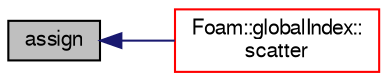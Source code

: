 digraph "assign"
{
  bgcolor="transparent";
  edge [fontname="FreeSans",fontsize="10",labelfontname="FreeSans",labelfontsize="10"];
  node [fontname="FreeSans",fontsize="10",shape=record];
  rankdir="LR";
  Node1 [label="assign",height=0.2,width=0.4,color="black", fillcolor="grey75", style="filled" fontcolor="black"];
  Node1 -> Node2 [dir="back",color="midnightblue",fontsize="10",style="solid",fontname="FreeSans"];
  Node2 [label="Foam::globalIndex::\lscatter",height=0.2,width=0.4,color="red",URL="$a00906.html#a2e964657608ecbc2154a0e8e2e28b815",tooltip="Distribute data in processor order. Requires fld to be sized! "];
}
